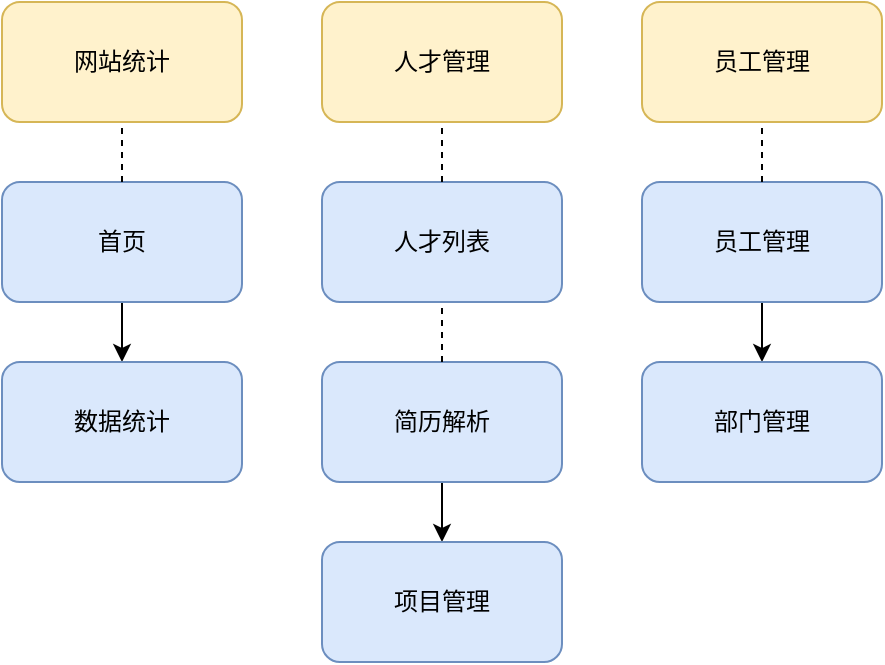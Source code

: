 <mxfile version="12.4.2" type="github" pages="1"><diagram id="1lMdbE3m2nkUx8hPS8VJ" name="Page-1"><mxGraphModel dx="1038" dy="580" grid="1" gridSize="10" guides="1" tooltips="1" connect="1" arrows="1" fold="1" page="1" pageScale="1" pageWidth="827" pageHeight="1169" math="0" shadow="0"><root><mxCell id="0"/><mxCell id="1" parent="0"/><mxCell id="vefo46zGZRudhHkv4M20-8" value="" style="edgeStyle=orthogonalEdgeStyle;rounded=0;orthogonalLoop=1;jettySize=auto;html=1;" edge="1" parent="1" source="vefo46zGZRudhHkv4M20-2" target="vefo46zGZRudhHkv4M20-5"><mxGeometry relative="1" as="geometry"/></mxCell><mxCell id="vefo46zGZRudhHkv4M20-2" value="首页" style="rounded=1;whiteSpace=wrap;html=1;fillColor=#dae8fc;strokeColor=#6c8ebf;" vertex="1" parent="1"><mxGeometry x="150" y="170" width="120" height="60" as="geometry"/></mxCell><mxCell id="vefo46zGZRudhHkv4M20-4" value="网站统计" style="rounded=1;whiteSpace=wrap;html=1;fillColor=#fff2cc;strokeColor=#d6b656;" vertex="1" parent="1"><mxGeometry x="150" y="80" width="120" height="60" as="geometry"/></mxCell><mxCell id="vefo46zGZRudhHkv4M20-5" value="数据统计" style="rounded=1;whiteSpace=wrap;html=1;fillColor=#dae8fc;strokeColor=#6c8ebf;" vertex="1" parent="1"><mxGeometry x="150" y="260" width="120" height="60" as="geometry"/></mxCell><mxCell id="vefo46zGZRudhHkv4M20-7" value="" style="endArrow=none;dashed=1;html=1;entryX=0.5;entryY=1;entryDx=0;entryDy=0;exitX=0.5;exitY=0;exitDx=0;exitDy=0;" edge="1" parent="1" source="vefo46zGZRudhHkv4M20-2" target="vefo46zGZRudhHkv4M20-4"><mxGeometry width="50" height="50" relative="1" as="geometry"><mxPoint y="310" as="sourcePoint"/><mxPoint x="50" y="260" as="targetPoint"/></mxGeometry></mxCell><mxCell id="vefo46zGZRudhHkv4M20-15" value="人才列表" style="rounded=1;whiteSpace=wrap;html=1;fillColor=#dae8fc;strokeColor=#6c8ebf;" vertex="1" parent="1"><mxGeometry x="310" y="170" width="120" height="60" as="geometry"/></mxCell><mxCell id="vefo46zGZRudhHkv4M20-16" value="人才管理" style="rounded=1;whiteSpace=wrap;html=1;fillColor=#fff2cc;strokeColor=#d6b656;" vertex="1" parent="1"><mxGeometry x="310" y="80" width="120" height="60" as="geometry"/></mxCell><mxCell id="vefo46zGZRudhHkv4M20-25" value="" style="edgeStyle=orthogonalEdgeStyle;rounded=0;orthogonalLoop=1;jettySize=auto;html=1;" edge="1" parent="1" source="vefo46zGZRudhHkv4M20-17" target="vefo46zGZRudhHkv4M20-24"><mxGeometry relative="1" as="geometry"/></mxCell><mxCell id="vefo46zGZRudhHkv4M20-17" value="简历解析" style="rounded=1;whiteSpace=wrap;html=1;fillColor=#dae8fc;strokeColor=#6c8ebf;" vertex="1" parent="1"><mxGeometry x="310" y="260" width="120" height="60" as="geometry"/></mxCell><mxCell id="vefo46zGZRudhHkv4M20-24" value="项目管理" style="rounded=1;whiteSpace=wrap;html=1;fillColor=#dae8fc;strokeColor=#6c8ebf;" vertex="1" parent="1"><mxGeometry x="310" y="350" width="120" height="60" as="geometry"/></mxCell><mxCell id="vefo46zGZRudhHkv4M20-18" value="" style="endArrow=none;dashed=1;html=1;entryX=0.5;entryY=1;entryDx=0;entryDy=0;exitX=0.5;exitY=0;exitDx=0;exitDy=0;" edge="1" parent="1" source="vefo46zGZRudhHkv4M20-15" target="vefo46zGZRudhHkv4M20-16"><mxGeometry width="50" height="50" relative="1" as="geometry"><mxPoint x="160" y="310" as="sourcePoint"/><mxPoint x="210" y="260" as="targetPoint"/></mxGeometry></mxCell><mxCell id="vefo46zGZRudhHkv4M20-19" value="" style="edgeStyle=orthogonalEdgeStyle;rounded=0;orthogonalLoop=1;jettySize=auto;html=1;" edge="1" parent="1" source="vefo46zGZRudhHkv4M20-20" target="vefo46zGZRudhHkv4M20-22"><mxGeometry relative="1" as="geometry"/></mxCell><mxCell id="vefo46zGZRudhHkv4M20-20" value="员工管理" style="rounded=1;whiteSpace=wrap;html=1;fillColor=#dae8fc;strokeColor=#6c8ebf;" vertex="1" parent="1"><mxGeometry x="470" y="170" width="120" height="60" as="geometry"/></mxCell><mxCell id="vefo46zGZRudhHkv4M20-21" value="员工管理" style="rounded=1;whiteSpace=wrap;html=1;fillColor=#fff2cc;strokeColor=#d6b656;" vertex="1" parent="1"><mxGeometry x="470" y="80" width="120" height="60" as="geometry"/></mxCell><mxCell id="vefo46zGZRudhHkv4M20-22" value="部门管理" style="rounded=1;whiteSpace=wrap;html=1;fillColor=#dae8fc;strokeColor=#6c8ebf;" vertex="1" parent="1"><mxGeometry x="470" y="260" width="120" height="60" as="geometry"/></mxCell><mxCell id="vefo46zGZRudhHkv4M20-23" value="" style="endArrow=none;dashed=1;html=1;entryX=0.5;entryY=1;entryDx=0;entryDy=0;exitX=0.5;exitY=0;exitDx=0;exitDy=0;" edge="1" parent="1" source="vefo46zGZRudhHkv4M20-20" target="vefo46zGZRudhHkv4M20-21"><mxGeometry width="50" height="50" relative="1" as="geometry"><mxPoint x="320" y="310" as="sourcePoint"/><mxPoint x="370" y="260" as="targetPoint"/></mxGeometry></mxCell><mxCell id="vefo46zGZRudhHkv4M20-26" value="" style="endArrow=none;dashed=1;html=1;entryX=0.5;entryY=1;entryDx=0;entryDy=0;exitX=0.5;exitY=0;exitDx=0;exitDy=0;" edge="1" parent="1" source="vefo46zGZRudhHkv4M20-17" target="vefo46zGZRudhHkv4M20-15"><mxGeometry width="50" height="50" relative="1" as="geometry"><mxPoint x="150" y="480" as="sourcePoint"/><mxPoint x="200" y="430" as="targetPoint"/></mxGeometry></mxCell></root></mxGraphModel></diagram></mxfile>